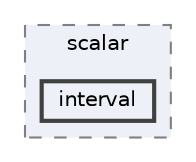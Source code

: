 digraph "/home/jam/Research/IRES-2025/dev/src/llm-scripts/testing/hypothesis-testing/hyp-env/lib/python3.12/site-packages/pandas/tests/scalar/interval"
{
 // LATEX_PDF_SIZE
  bgcolor="transparent";
  edge [fontname=Helvetica,fontsize=10,labelfontname=Helvetica,labelfontsize=10];
  node [fontname=Helvetica,fontsize=10,shape=box,height=0.2,width=0.4];
  compound=true
  subgraph clusterdir_0126e1dcbb3a4a0720bd0da23a1141a7 {
    graph [ bgcolor="#edf0f7", pencolor="grey50", label="scalar", fontname=Helvetica,fontsize=10 style="filled,dashed", URL="dir_0126e1dcbb3a4a0720bd0da23a1141a7.html",tooltip=""]
  dir_c4b3ce113bd5211a927d777712be2660 [label="interval", fillcolor="#edf0f7", color="grey25", style="filled,bold", URL="dir_c4b3ce113bd5211a927d777712be2660.html",tooltip=""];
  }
}

